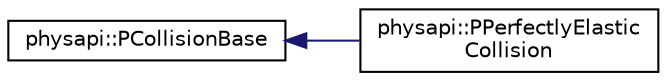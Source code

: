 digraph "Graphical Class Hierarchy"
{
 // LATEX_PDF_SIZE
  edge [fontname="Helvetica",fontsize="10",labelfontname="Helvetica",labelfontsize="10"];
  node [fontname="Helvetica",fontsize="10",shape=record];
  rankdir="LR";
  Node0 [label="physapi::PCollisionBase",height=0.2,width=0.4,color="black", fillcolor="white", style="filled",URL="$classphysapi_1_1_p_collision_base.html",tooltip="This is the base class for all types of classical collisions."];
  Node0 -> Node1 [dir="back",color="midnightblue",fontsize="10",style="solid",fontname="Helvetica"];
  Node1 [label="physapi::PPerfectlyElastic\lCollision",height=0.2,width=0.4,color="black", fillcolor="white", style="filled",URL="$classphysapi_1_1_p_perfectly_elastic_collision.html",tooltip="Handles perfectly elastic collisions between two particles."];
}
